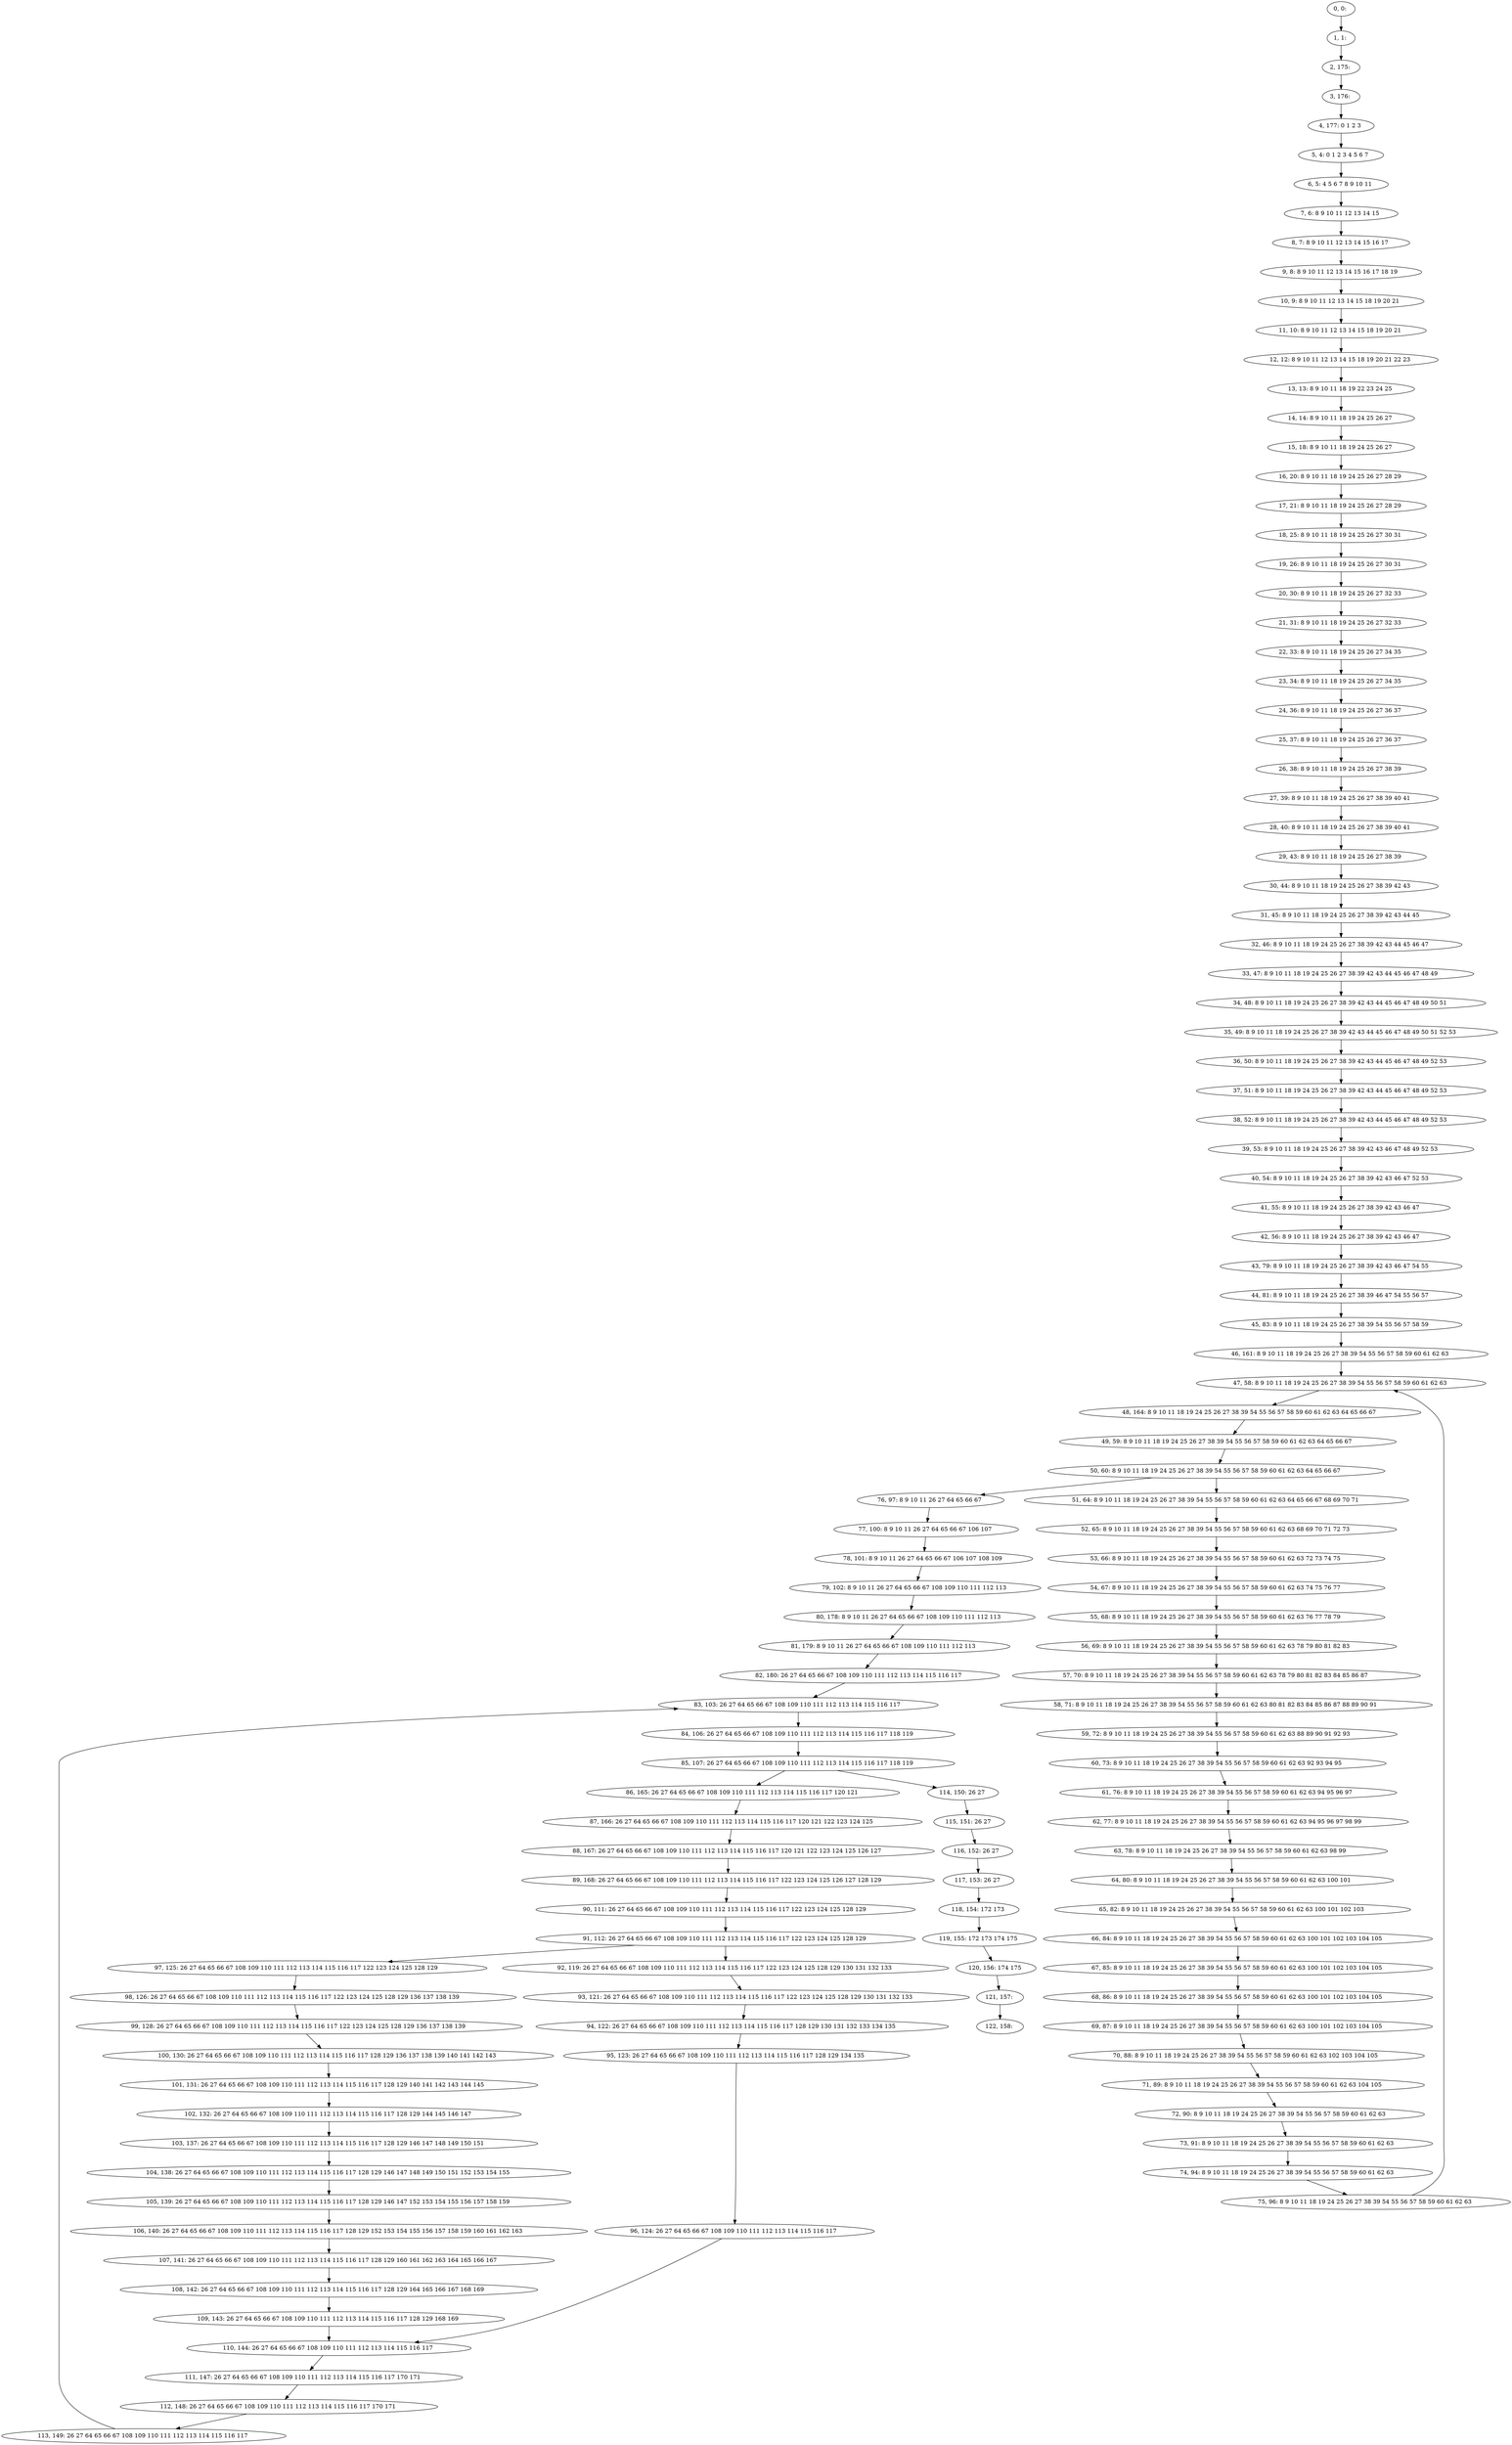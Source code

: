 digraph G {
0[label="0, 0: "];
1[label="1, 1: "];
2[label="2, 175: "];
3[label="3, 176: "];
4[label="4, 177: 0 1 2 3 "];
5[label="5, 4: 0 1 2 3 4 5 6 7 "];
6[label="6, 5: 4 5 6 7 8 9 10 11 "];
7[label="7, 6: 8 9 10 11 12 13 14 15 "];
8[label="8, 7: 8 9 10 11 12 13 14 15 16 17 "];
9[label="9, 8: 8 9 10 11 12 13 14 15 16 17 18 19 "];
10[label="10, 9: 8 9 10 11 12 13 14 15 18 19 20 21 "];
11[label="11, 10: 8 9 10 11 12 13 14 15 18 19 20 21 "];
12[label="12, 12: 8 9 10 11 12 13 14 15 18 19 20 21 22 23 "];
13[label="13, 13: 8 9 10 11 18 19 22 23 24 25 "];
14[label="14, 14: 8 9 10 11 18 19 24 25 26 27 "];
15[label="15, 18: 8 9 10 11 18 19 24 25 26 27 "];
16[label="16, 20: 8 9 10 11 18 19 24 25 26 27 28 29 "];
17[label="17, 21: 8 9 10 11 18 19 24 25 26 27 28 29 "];
18[label="18, 25: 8 9 10 11 18 19 24 25 26 27 30 31 "];
19[label="19, 26: 8 9 10 11 18 19 24 25 26 27 30 31 "];
20[label="20, 30: 8 9 10 11 18 19 24 25 26 27 32 33 "];
21[label="21, 31: 8 9 10 11 18 19 24 25 26 27 32 33 "];
22[label="22, 33: 8 9 10 11 18 19 24 25 26 27 34 35 "];
23[label="23, 34: 8 9 10 11 18 19 24 25 26 27 34 35 "];
24[label="24, 36: 8 9 10 11 18 19 24 25 26 27 36 37 "];
25[label="25, 37: 8 9 10 11 18 19 24 25 26 27 36 37 "];
26[label="26, 38: 8 9 10 11 18 19 24 25 26 27 38 39 "];
27[label="27, 39: 8 9 10 11 18 19 24 25 26 27 38 39 40 41 "];
28[label="28, 40: 8 9 10 11 18 19 24 25 26 27 38 39 40 41 "];
29[label="29, 43: 8 9 10 11 18 19 24 25 26 27 38 39 "];
30[label="30, 44: 8 9 10 11 18 19 24 25 26 27 38 39 42 43 "];
31[label="31, 45: 8 9 10 11 18 19 24 25 26 27 38 39 42 43 44 45 "];
32[label="32, 46: 8 9 10 11 18 19 24 25 26 27 38 39 42 43 44 45 46 47 "];
33[label="33, 47: 8 9 10 11 18 19 24 25 26 27 38 39 42 43 44 45 46 47 48 49 "];
34[label="34, 48: 8 9 10 11 18 19 24 25 26 27 38 39 42 43 44 45 46 47 48 49 50 51 "];
35[label="35, 49: 8 9 10 11 18 19 24 25 26 27 38 39 42 43 44 45 46 47 48 49 50 51 52 53 "];
36[label="36, 50: 8 9 10 11 18 19 24 25 26 27 38 39 42 43 44 45 46 47 48 49 52 53 "];
37[label="37, 51: 8 9 10 11 18 19 24 25 26 27 38 39 42 43 44 45 46 47 48 49 52 53 "];
38[label="38, 52: 8 9 10 11 18 19 24 25 26 27 38 39 42 43 44 45 46 47 48 49 52 53 "];
39[label="39, 53: 8 9 10 11 18 19 24 25 26 27 38 39 42 43 46 47 48 49 52 53 "];
40[label="40, 54: 8 9 10 11 18 19 24 25 26 27 38 39 42 43 46 47 52 53 "];
41[label="41, 55: 8 9 10 11 18 19 24 25 26 27 38 39 42 43 46 47 "];
42[label="42, 56: 8 9 10 11 18 19 24 25 26 27 38 39 42 43 46 47 "];
43[label="43, 79: 8 9 10 11 18 19 24 25 26 27 38 39 42 43 46 47 54 55 "];
44[label="44, 81: 8 9 10 11 18 19 24 25 26 27 38 39 46 47 54 55 56 57 "];
45[label="45, 83: 8 9 10 11 18 19 24 25 26 27 38 39 54 55 56 57 58 59 "];
46[label="46, 161: 8 9 10 11 18 19 24 25 26 27 38 39 54 55 56 57 58 59 60 61 62 63 "];
47[label="47, 58: 8 9 10 11 18 19 24 25 26 27 38 39 54 55 56 57 58 59 60 61 62 63 "];
48[label="48, 164: 8 9 10 11 18 19 24 25 26 27 38 39 54 55 56 57 58 59 60 61 62 63 64 65 66 67 "];
49[label="49, 59: 8 9 10 11 18 19 24 25 26 27 38 39 54 55 56 57 58 59 60 61 62 63 64 65 66 67 "];
50[label="50, 60: 8 9 10 11 18 19 24 25 26 27 38 39 54 55 56 57 58 59 60 61 62 63 64 65 66 67 "];
51[label="51, 64: 8 9 10 11 18 19 24 25 26 27 38 39 54 55 56 57 58 59 60 61 62 63 64 65 66 67 68 69 70 71 "];
52[label="52, 65: 8 9 10 11 18 19 24 25 26 27 38 39 54 55 56 57 58 59 60 61 62 63 68 69 70 71 72 73 "];
53[label="53, 66: 8 9 10 11 18 19 24 25 26 27 38 39 54 55 56 57 58 59 60 61 62 63 72 73 74 75 "];
54[label="54, 67: 8 9 10 11 18 19 24 25 26 27 38 39 54 55 56 57 58 59 60 61 62 63 74 75 76 77 "];
55[label="55, 68: 8 9 10 11 18 19 24 25 26 27 38 39 54 55 56 57 58 59 60 61 62 63 76 77 78 79 "];
56[label="56, 69: 8 9 10 11 18 19 24 25 26 27 38 39 54 55 56 57 58 59 60 61 62 63 78 79 80 81 82 83 "];
57[label="57, 70: 8 9 10 11 18 19 24 25 26 27 38 39 54 55 56 57 58 59 60 61 62 63 78 79 80 81 82 83 84 85 86 87 "];
58[label="58, 71: 8 9 10 11 18 19 24 25 26 27 38 39 54 55 56 57 58 59 60 61 62 63 80 81 82 83 84 85 86 87 88 89 90 91 "];
59[label="59, 72: 8 9 10 11 18 19 24 25 26 27 38 39 54 55 56 57 58 59 60 61 62 63 88 89 90 91 92 93 "];
60[label="60, 73: 8 9 10 11 18 19 24 25 26 27 38 39 54 55 56 57 58 59 60 61 62 63 92 93 94 95 "];
61[label="61, 76: 8 9 10 11 18 19 24 25 26 27 38 39 54 55 56 57 58 59 60 61 62 63 94 95 96 97 "];
62[label="62, 77: 8 9 10 11 18 19 24 25 26 27 38 39 54 55 56 57 58 59 60 61 62 63 94 95 96 97 98 99 "];
63[label="63, 78: 8 9 10 11 18 19 24 25 26 27 38 39 54 55 56 57 58 59 60 61 62 63 98 99 "];
64[label="64, 80: 8 9 10 11 18 19 24 25 26 27 38 39 54 55 56 57 58 59 60 61 62 63 100 101 "];
65[label="65, 82: 8 9 10 11 18 19 24 25 26 27 38 39 54 55 56 57 58 59 60 61 62 63 100 101 102 103 "];
66[label="66, 84: 8 9 10 11 18 19 24 25 26 27 38 39 54 55 56 57 58 59 60 61 62 63 100 101 102 103 104 105 "];
67[label="67, 85: 8 9 10 11 18 19 24 25 26 27 38 39 54 55 56 57 58 59 60 61 62 63 100 101 102 103 104 105 "];
68[label="68, 86: 8 9 10 11 18 19 24 25 26 27 38 39 54 55 56 57 58 59 60 61 62 63 100 101 102 103 104 105 "];
69[label="69, 87: 8 9 10 11 18 19 24 25 26 27 38 39 54 55 56 57 58 59 60 61 62 63 100 101 102 103 104 105 "];
70[label="70, 88: 8 9 10 11 18 19 24 25 26 27 38 39 54 55 56 57 58 59 60 61 62 63 102 103 104 105 "];
71[label="71, 89: 8 9 10 11 18 19 24 25 26 27 38 39 54 55 56 57 58 59 60 61 62 63 104 105 "];
72[label="72, 90: 8 9 10 11 18 19 24 25 26 27 38 39 54 55 56 57 58 59 60 61 62 63 "];
73[label="73, 91: 8 9 10 11 18 19 24 25 26 27 38 39 54 55 56 57 58 59 60 61 62 63 "];
74[label="74, 94: 8 9 10 11 18 19 24 25 26 27 38 39 54 55 56 57 58 59 60 61 62 63 "];
75[label="75, 96: 8 9 10 11 18 19 24 25 26 27 38 39 54 55 56 57 58 59 60 61 62 63 "];
76[label="76, 97: 8 9 10 11 26 27 64 65 66 67 "];
77[label="77, 100: 8 9 10 11 26 27 64 65 66 67 106 107 "];
78[label="78, 101: 8 9 10 11 26 27 64 65 66 67 106 107 108 109 "];
79[label="79, 102: 8 9 10 11 26 27 64 65 66 67 108 109 110 111 112 113 "];
80[label="80, 178: 8 9 10 11 26 27 64 65 66 67 108 109 110 111 112 113 "];
81[label="81, 179: 8 9 10 11 26 27 64 65 66 67 108 109 110 111 112 113 "];
82[label="82, 180: 26 27 64 65 66 67 108 109 110 111 112 113 114 115 116 117 "];
83[label="83, 103: 26 27 64 65 66 67 108 109 110 111 112 113 114 115 116 117 "];
84[label="84, 106: 26 27 64 65 66 67 108 109 110 111 112 113 114 115 116 117 118 119 "];
85[label="85, 107: 26 27 64 65 66 67 108 109 110 111 112 113 114 115 116 117 118 119 "];
86[label="86, 165: 26 27 64 65 66 67 108 109 110 111 112 113 114 115 116 117 120 121 "];
87[label="87, 166: 26 27 64 65 66 67 108 109 110 111 112 113 114 115 116 117 120 121 122 123 124 125 "];
88[label="88, 167: 26 27 64 65 66 67 108 109 110 111 112 113 114 115 116 117 120 121 122 123 124 125 126 127 "];
89[label="89, 168: 26 27 64 65 66 67 108 109 110 111 112 113 114 115 116 117 122 123 124 125 126 127 128 129 "];
90[label="90, 111: 26 27 64 65 66 67 108 109 110 111 112 113 114 115 116 117 122 123 124 125 128 129 "];
91[label="91, 112: 26 27 64 65 66 67 108 109 110 111 112 113 114 115 116 117 122 123 124 125 128 129 "];
92[label="92, 119: 26 27 64 65 66 67 108 109 110 111 112 113 114 115 116 117 122 123 124 125 128 129 130 131 132 133 "];
93[label="93, 121: 26 27 64 65 66 67 108 109 110 111 112 113 114 115 116 117 122 123 124 125 128 129 130 131 132 133 "];
94[label="94, 122: 26 27 64 65 66 67 108 109 110 111 112 113 114 115 116 117 128 129 130 131 132 133 134 135 "];
95[label="95, 123: 26 27 64 65 66 67 108 109 110 111 112 113 114 115 116 117 128 129 134 135 "];
96[label="96, 124: 26 27 64 65 66 67 108 109 110 111 112 113 114 115 116 117 "];
97[label="97, 125: 26 27 64 65 66 67 108 109 110 111 112 113 114 115 116 117 122 123 124 125 128 129 "];
98[label="98, 126: 26 27 64 65 66 67 108 109 110 111 112 113 114 115 116 117 122 123 124 125 128 129 136 137 138 139 "];
99[label="99, 128: 26 27 64 65 66 67 108 109 110 111 112 113 114 115 116 117 122 123 124 125 128 129 136 137 138 139 "];
100[label="100, 130: 26 27 64 65 66 67 108 109 110 111 112 113 114 115 116 117 128 129 136 137 138 139 140 141 142 143 "];
101[label="101, 131: 26 27 64 65 66 67 108 109 110 111 112 113 114 115 116 117 128 129 140 141 142 143 144 145 "];
102[label="102, 132: 26 27 64 65 66 67 108 109 110 111 112 113 114 115 116 117 128 129 144 145 146 147 "];
103[label="103, 137: 26 27 64 65 66 67 108 109 110 111 112 113 114 115 116 117 128 129 146 147 148 149 150 151 "];
104[label="104, 138: 26 27 64 65 66 67 108 109 110 111 112 113 114 115 116 117 128 129 146 147 148 149 150 151 152 153 154 155 "];
105[label="105, 139: 26 27 64 65 66 67 108 109 110 111 112 113 114 115 116 117 128 129 146 147 152 153 154 155 156 157 158 159 "];
106[label="106, 140: 26 27 64 65 66 67 108 109 110 111 112 113 114 115 116 117 128 129 152 153 154 155 156 157 158 159 160 161 162 163 "];
107[label="107, 141: 26 27 64 65 66 67 108 109 110 111 112 113 114 115 116 117 128 129 160 161 162 163 164 165 166 167 "];
108[label="108, 142: 26 27 64 65 66 67 108 109 110 111 112 113 114 115 116 117 128 129 164 165 166 167 168 169 "];
109[label="109, 143: 26 27 64 65 66 67 108 109 110 111 112 113 114 115 116 117 128 129 168 169 "];
110[label="110, 144: 26 27 64 65 66 67 108 109 110 111 112 113 114 115 116 117 "];
111[label="111, 147: 26 27 64 65 66 67 108 109 110 111 112 113 114 115 116 117 170 171 "];
112[label="112, 148: 26 27 64 65 66 67 108 109 110 111 112 113 114 115 116 117 170 171 "];
113[label="113, 149: 26 27 64 65 66 67 108 109 110 111 112 113 114 115 116 117 "];
114[label="114, 150: 26 27 "];
115[label="115, 151: 26 27 "];
116[label="116, 152: 26 27 "];
117[label="117, 153: 26 27 "];
118[label="118, 154: 172 173 "];
119[label="119, 155: 172 173 174 175 "];
120[label="120, 156: 174 175 "];
121[label="121, 157: "];
122[label="122, 158: "];
0->1 ;
1->2 ;
2->3 ;
3->4 ;
4->5 ;
5->6 ;
6->7 ;
7->8 ;
8->9 ;
9->10 ;
10->11 ;
11->12 ;
12->13 ;
13->14 ;
14->15 ;
15->16 ;
16->17 ;
17->18 ;
18->19 ;
19->20 ;
20->21 ;
21->22 ;
22->23 ;
23->24 ;
24->25 ;
25->26 ;
26->27 ;
27->28 ;
28->29 ;
29->30 ;
30->31 ;
31->32 ;
32->33 ;
33->34 ;
34->35 ;
35->36 ;
36->37 ;
37->38 ;
38->39 ;
39->40 ;
40->41 ;
41->42 ;
42->43 ;
43->44 ;
44->45 ;
45->46 ;
46->47 ;
47->48 ;
48->49 ;
49->50 ;
50->51 ;
50->76 ;
51->52 ;
52->53 ;
53->54 ;
54->55 ;
55->56 ;
56->57 ;
57->58 ;
58->59 ;
59->60 ;
60->61 ;
61->62 ;
62->63 ;
63->64 ;
64->65 ;
65->66 ;
66->67 ;
67->68 ;
68->69 ;
69->70 ;
70->71 ;
71->72 ;
72->73 ;
73->74 ;
74->75 ;
75->47 ;
76->77 ;
77->78 ;
78->79 ;
79->80 ;
80->81 ;
81->82 ;
82->83 ;
83->84 ;
84->85 ;
85->86 ;
85->114 ;
86->87 ;
87->88 ;
88->89 ;
89->90 ;
90->91 ;
91->92 ;
91->97 ;
92->93 ;
93->94 ;
94->95 ;
95->96 ;
96->110 ;
97->98 ;
98->99 ;
99->100 ;
100->101 ;
101->102 ;
102->103 ;
103->104 ;
104->105 ;
105->106 ;
106->107 ;
107->108 ;
108->109 ;
109->110 ;
110->111 ;
111->112 ;
112->113 ;
113->83 ;
114->115 ;
115->116 ;
116->117 ;
117->118 ;
118->119 ;
119->120 ;
120->121 ;
121->122 ;
}
